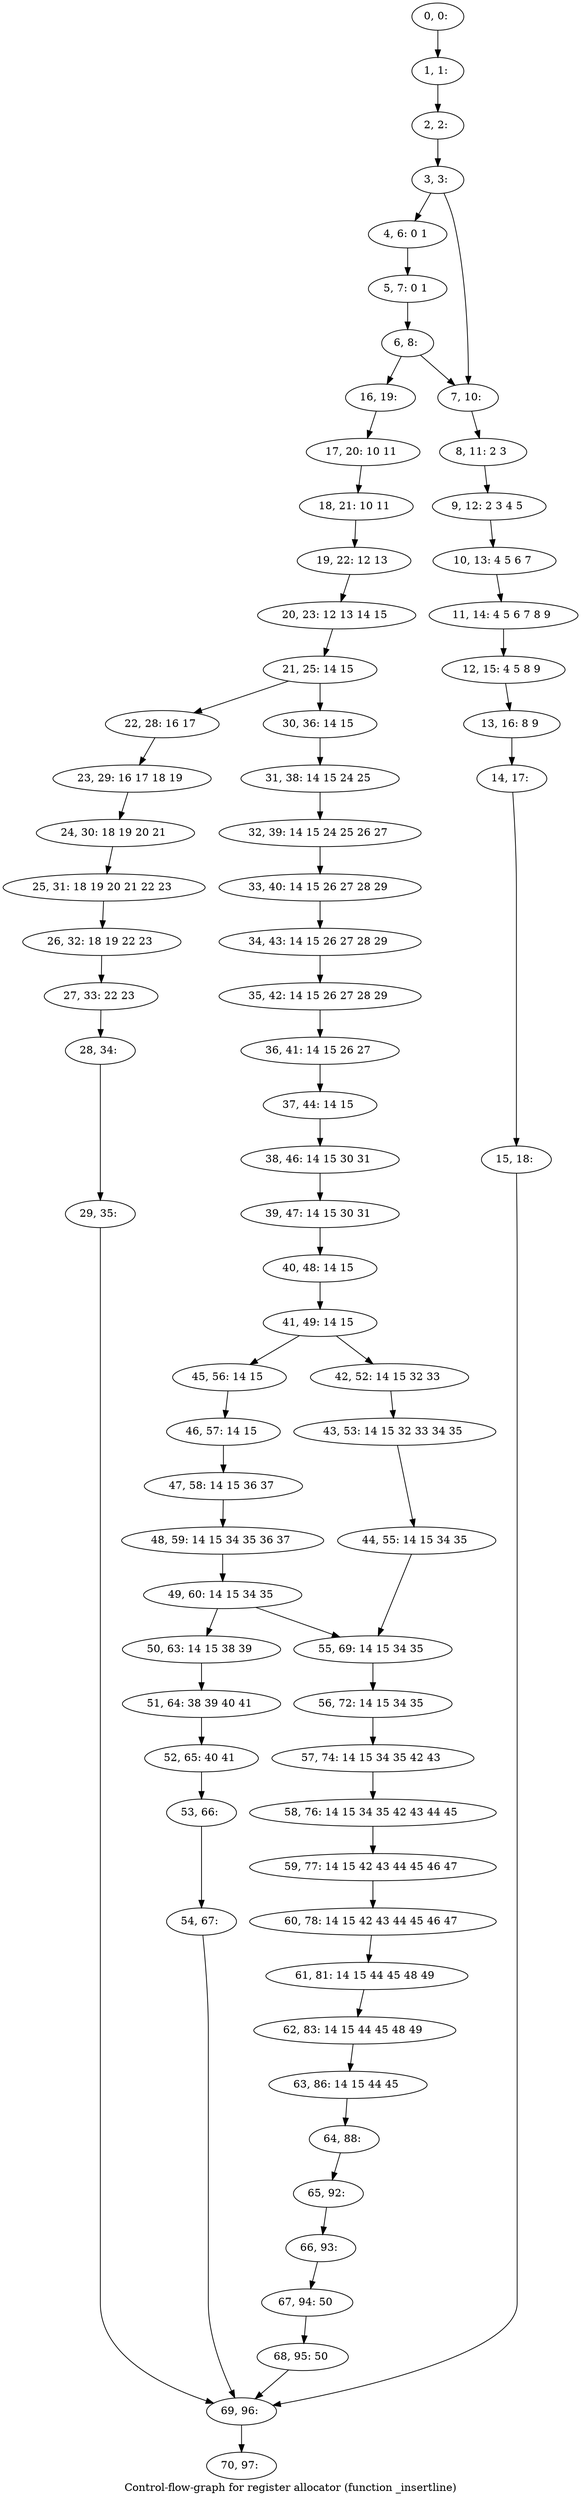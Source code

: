 digraph G {
graph [label="Control-flow-graph for register allocator (function _insertline)"]
0[label="0, 0: "];
1[label="1, 1: "];
2[label="2, 2: "];
3[label="3, 3: "];
4[label="4, 6: 0 1 "];
5[label="5, 7: 0 1 "];
6[label="6, 8: "];
7[label="7, 10: "];
8[label="8, 11: 2 3 "];
9[label="9, 12: 2 3 4 5 "];
10[label="10, 13: 4 5 6 7 "];
11[label="11, 14: 4 5 6 7 8 9 "];
12[label="12, 15: 4 5 8 9 "];
13[label="13, 16: 8 9 "];
14[label="14, 17: "];
15[label="15, 18: "];
16[label="16, 19: "];
17[label="17, 20: 10 11 "];
18[label="18, 21: 10 11 "];
19[label="19, 22: 12 13 "];
20[label="20, 23: 12 13 14 15 "];
21[label="21, 25: 14 15 "];
22[label="22, 28: 16 17 "];
23[label="23, 29: 16 17 18 19 "];
24[label="24, 30: 18 19 20 21 "];
25[label="25, 31: 18 19 20 21 22 23 "];
26[label="26, 32: 18 19 22 23 "];
27[label="27, 33: 22 23 "];
28[label="28, 34: "];
29[label="29, 35: "];
30[label="30, 36: 14 15 "];
31[label="31, 38: 14 15 24 25 "];
32[label="32, 39: 14 15 24 25 26 27 "];
33[label="33, 40: 14 15 26 27 28 29 "];
34[label="34, 43: 14 15 26 27 28 29 "];
35[label="35, 42: 14 15 26 27 28 29 "];
36[label="36, 41: 14 15 26 27 "];
37[label="37, 44: 14 15 "];
38[label="38, 46: 14 15 30 31 "];
39[label="39, 47: 14 15 30 31 "];
40[label="40, 48: 14 15 "];
41[label="41, 49: 14 15 "];
42[label="42, 52: 14 15 32 33 "];
43[label="43, 53: 14 15 32 33 34 35 "];
44[label="44, 55: 14 15 34 35 "];
45[label="45, 56: 14 15 "];
46[label="46, 57: 14 15 "];
47[label="47, 58: 14 15 36 37 "];
48[label="48, 59: 14 15 34 35 36 37 "];
49[label="49, 60: 14 15 34 35 "];
50[label="50, 63: 14 15 38 39 "];
51[label="51, 64: 38 39 40 41 "];
52[label="52, 65: 40 41 "];
53[label="53, 66: "];
54[label="54, 67: "];
55[label="55, 69: 14 15 34 35 "];
56[label="56, 72: 14 15 34 35 "];
57[label="57, 74: 14 15 34 35 42 43 "];
58[label="58, 76: 14 15 34 35 42 43 44 45 "];
59[label="59, 77: 14 15 42 43 44 45 46 47 "];
60[label="60, 78: 14 15 42 43 44 45 46 47 "];
61[label="61, 81: 14 15 44 45 48 49 "];
62[label="62, 83: 14 15 44 45 48 49 "];
63[label="63, 86: 14 15 44 45 "];
64[label="64, 88: "];
65[label="65, 92: "];
66[label="66, 93: "];
67[label="67, 94: 50 "];
68[label="68, 95: 50 "];
69[label="69, 96: "];
70[label="70, 97: "];
0->1 ;
1->2 ;
2->3 ;
3->4 ;
3->7 ;
4->5 ;
5->6 ;
6->7 ;
6->16 ;
7->8 ;
8->9 ;
9->10 ;
10->11 ;
11->12 ;
12->13 ;
13->14 ;
14->15 ;
15->69 ;
16->17 ;
17->18 ;
18->19 ;
19->20 ;
20->21 ;
21->22 ;
21->30 ;
22->23 ;
23->24 ;
24->25 ;
25->26 ;
26->27 ;
27->28 ;
28->29 ;
29->69 ;
30->31 ;
31->32 ;
32->33 ;
33->34 ;
34->35 ;
35->36 ;
36->37 ;
37->38 ;
38->39 ;
39->40 ;
40->41 ;
41->42 ;
41->45 ;
42->43 ;
43->44 ;
44->55 ;
45->46 ;
46->47 ;
47->48 ;
48->49 ;
49->50 ;
49->55 ;
50->51 ;
51->52 ;
52->53 ;
53->54 ;
54->69 ;
55->56 ;
56->57 ;
57->58 ;
58->59 ;
59->60 ;
60->61 ;
61->62 ;
62->63 ;
63->64 ;
64->65 ;
65->66 ;
66->67 ;
67->68 ;
68->69 ;
69->70 ;
}
